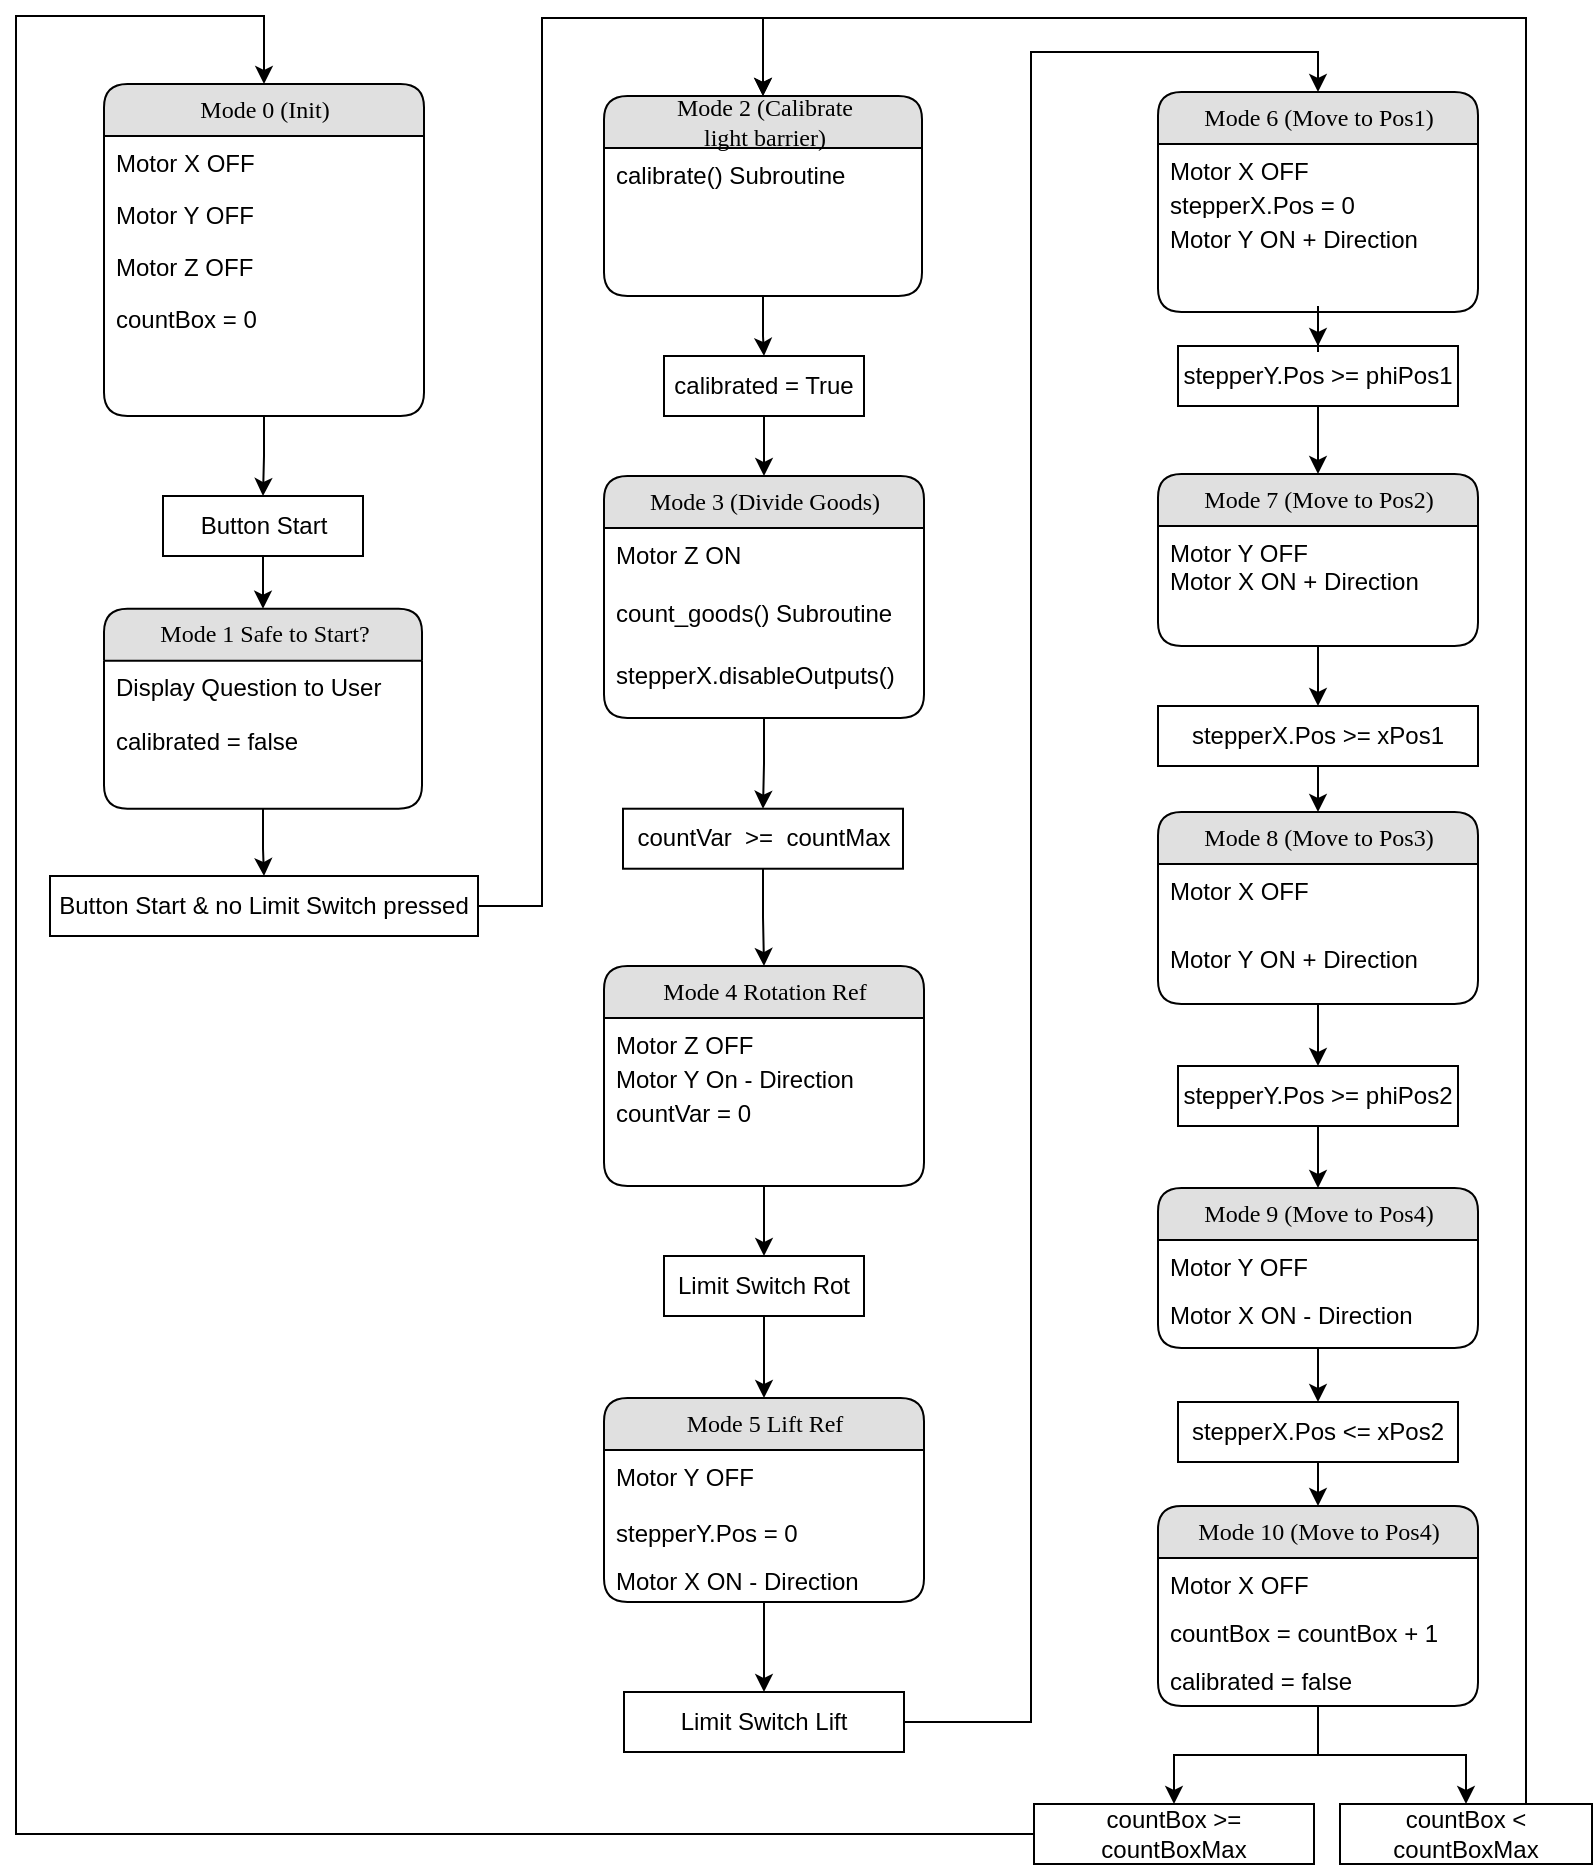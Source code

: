 <mxfile version="20.5.3" type="device"><diagram id="kKHLr9N3LMTWPFAltLq4" name="Seite-1"><mxGraphModel dx="793" dy="424" grid="0" gridSize="10" guides="1" tooltips="1" connect="1" arrows="1" fold="0" page="1" pageScale="1" pageWidth="3300" pageHeight="4681" math="0" shadow="0"><root><mxCell id="0"/><mxCell id="1" parent="0"/><mxCell id="L7xNBprmSxnHH5wMa5go-1" value="" style="group" parent="1" vertex="1" connectable="0"><mxGeometry x="130" y="194" width="160" height="166" as="geometry"/></mxCell><mxCell id="L7xNBprmSxnHH5wMa5go-2" value="Mode 0 (Init)" style="swimlane;html=1;fontStyle=0;childLayout=stackLayout;horizontal=1;startSize=26;fillColor=#e0e0e0;horizontalStack=0;resizeParent=1;resizeLast=0;collapsible=1;marginBottom=0;swimlaneFillColor=#ffffff;align=center;rounded=1;shadow=0;comic=0;labelBackgroundColor=none;strokeWidth=1;fontFamily=Verdana;fontSize=12" parent="L7xNBprmSxnHH5wMa5go-1" vertex="1"><mxGeometry width="160" height="166" as="geometry"/></mxCell><mxCell id="L7xNBprmSxnHH5wMa5go-3" value="Motor X OFF" style="text;html=1;strokeColor=none;fillColor=none;spacingLeft=4;spacingRight=4;whiteSpace=wrap;overflow=hidden;rotatable=0;points=[[0,0.5],[1,0.5]];portConstraint=eastwest;" parent="L7xNBprmSxnHH5wMa5go-2" vertex="1"><mxGeometry y="26" width="160" height="26" as="geometry"/></mxCell><mxCell id="L7xNBprmSxnHH5wMa5go-4" value="Motor Y OFF" style="text;html=1;strokeColor=none;fillColor=none;spacingLeft=4;spacingRight=4;whiteSpace=wrap;overflow=hidden;rotatable=0;points=[[0,0.5],[1,0.5]];portConstraint=eastwest;" parent="L7xNBprmSxnHH5wMa5go-2" vertex="1"><mxGeometry y="52" width="160" height="26" as="geometry"/></mxCell><mxCell id="L7xNBprmSxnHH5wMa5go-5" value="Motor Z OFF" style="text;html=1;strokeColor=none;fillColor=none;spacingLeft=4;spacingRight=4;whiteSpace=wrap;overflow=hidden;rotatable=0;points=[[0,0.5],[1,0.5]];portConstraint=eastwest;" parent="L7xNBprmSxnHH5wMa5go-2" vertex="1"><mxGeometry y="78" width="160" height="26" as="geometry"/></mxCell><mxCell id="hb1QHLqvvnyP98BLe3R2-27" value="countBox = 0" style="text;html=1;strokeColor=none;fillColor=none;spacingLeft=4;spacingRight=4;whiteSpace=wrap;overflow=hidden;rotatable=0;points=[[0,0.5],[1,0.5]];portConstraint=eastwest;" parent="L7xNBprmSxnHH5wMa5go-2" vertex="1"><mxGeometry y="104" width="160" height="26" as="geometry"/></mxCell><mxCell id="L7xNBprmSxnHH5wMa5go-8" value="" style="group" parent="1" vertex="1" connectable="0"><mxGeometry x="380" y="390" width="160" height="121" as="geometry"/></mxCell><mxCell id="L7xNBprmSxnHH5wMa5go-9" value="Mode 3 (Divide Goods)" style="swimlane;html=1;fontStyle=0;childLayout=stackLayout;horizontal=1;startSize=26;fillColor=#e0e0e0;horizontalStack=0;resizeParent=1;resizeLast=0;collapsible=1;marginBottom=0;swimlaneFillColor=#ffffff;align=center;rounded=1;shadow=0;comic=0;labelBackgroundColor=none;strokeWidth=1;fontFamily=Verdana;fontSize=12" parent="L7xNBprmSxnHH5wMa5go-8" vertex="1"><mxGeometry width="160" height="121" as="geometry"/></mxCell><mxCell id="L7xNBprmSxnHH5wMa5go-10" value="Motor Z ON" style="text;html=1;strokeColor=none;fillColor=none;spacingLeft=4;spacingRight=4;whiteSpace=wrap;overflow=hidden;rotatable=0;points=[[0,0.5],[1,0.5]];portConstraint=eastwest;" parent="L7xNBprmSxnHH5wMa5go-9" vertex="1"><mxGeometry y="26" width="160" height="29.295" as="geometry"/></mxCell><mxCell id="L7xNBprmSxnHH5wMa5go-12" value="count_goods() Subroutine" style="text;html=1;strokeColor=none;fillColor=none;spacingLeft=4;spacingRight=4;whiteSpace=wrap;overflow=hidden;rotatable=0;points=[[0,0.5],[1,0.5]];portConstraint=eastwest;" parent="L7xNBprmSxnHH5wMa5go-9" vertex="1"><mxGeometry y="55.295" width="160" height="30.721" as="geometry"/></mxCell><mxCell id="0xy9OSa-Pp5hzbdrx6O_-5" value="stepperX.disableOutputs()" style="text;html=1;strokeColor=none;fillColor=none;spacingLeft=4;spacingRight=4;whiteSpace=wrap;overflow=hidden;rotatable=0;points=[[0,0.5],[1,0.5]];portConstraint=eastwest;" vertex="1" parent="L7xNBprmSxnHH5wMa5go-9"><mxGeometry y="86.016" width="160" height="30.721" as="geometry"/></mxCell><mxCell id="L7xNBprmSxnHH5wMa5go-13" style="edgeStyle=orthogonalEdgeStyle;rounded=0;orthogonalLoop=1;jettySize=auto;html=1;entryX=0.5;entryY=0;entryDx=0;entryDy=0;" parent="1" source="L7xNBprmSxnHH5wMa5go-14" target="L7xNBprmSxnHH5wMa5go-9" edge="1"><mxGeometry relative="1" as="geometry"/></mxCell><mxCell id="L7xNBprmSxnHH5wMa5go-14" value="calibrated = True" style="rounded=0;whiteSpace=wrap;html=1;" parent="1" vertex="1"><mxGeometry x="410" y="330" width="100" height="30" as="geometry"/></mxCell><mxCell id="hb1QHLqvvnyP98BLe3R2-5" style="edgeStyle=orthogonalEdgeStyle;rounded=0;orthogonalLoop=1;jettySize=auto;html=1;entryX=0.5;entryY=0;entryDx=0;entryDy=0;" parent="1" source="L7xNBprmSxnHH5wMa5go-21" target="L7xNBprmSxnHH5wMa5go-109" edge="1"><mxGeometry relative="1" as="geometry"/></mxCell><mxCell id="L7xNBprmSxnHH5wMa5go-21" value="countVar&amp;nbsp; &amp;gt;=&amp;nbsp; countMax" style="rounded=0;whiteSpace=wrap;html=1;" parent="1" vertex="1"><mxGeometry x="389.5" y="556.36" width="140" height="30" as="geometry"/></mxCell><mxCell id="L7xNBprmSxnHH5wMa5go-22" style="edgeStyle=orthogonalEdgeStyle;rounded=0;orthogonalLoop=1;jettySize=auto;html=1;exitX=0.5;exitY=1;exitDx=0;exitDy=0;" parent="1" source="L7xNBprmSxnHH5wMa5go-9" target="L7xNBprmSxnHH5wMa5go-21" edge="1"><mxGeometry relative="1" as="geometry"/></mxCell><mxCell id="L7xNBprmSxnHH5wMa5go-24" value="" style="group" parent="1" vertex="1" connectable="0"><mxGeometry x="380" y="200" width="159" height="100" as="geometry"/></mxCell><mxCell id="L7xNBprmSxnHH5wMa5go-25" value="Mode 2 (Calibrate &lt;br&gt;light barrier)" style="swimlane;html=1;fontStyle=0;childLayout=stackLayout;horizontal=1;startSize=26;fillColor=#e0e0e0;horizontalStack=0;resizeParent=1;resizeLast=0;collapsible=1;marginBottom=0;swimlaneFillColor=#ffffff;align=center;rounded=1;shadow=0;comic=0;labelBackgroundColor=none;strokeWidth=1;fontFamily=Verdana;fontSize=12" parent="L7xNBprmSxnHH5wMa5go-24" vertex="1"><mxGeometry width="159" height="100.0" as="geometry"/></mxCell><mxCell id="hb1QHLqvvnyP98BLe3R2-18" value="calibrate() Subroutine" style="text;html=1;strokeColor=none;fillColor=none;spacingLeft=4;spacingRight=4;whiteSpace=wrap;overflow=hidden;rotatable=0;points=[[0,0.5],[1,0.5]];portConstraint=eastwest;" parent="L7xNBprmSxnHH5wMa5go-25" vertex="1"><mxGeometry y="26" width="159" height="27" as="geometry"/></mxCell><mxCell id="L7xNBprmSxnHH5wMa5go-130" style="edgeStyle=orthogonalEdgeStyle;rounded=0;orthogonalLoop=1;jettySize=auto;html=1;entryX=0.5;entryY=0;entryDx=0;entryDy=0;" parent="1" source="L7xNBprmSxnHH5wMa5go-28" target="L7xNBprmSxnHH5wMa5go-128" edge="1"><mxGeometry relative="1" as="geometry"/></mxCell><mxCell id="L7xNBprmSxnHH5wMa5go-28" value="Button Start" style="rounded=0;whiteSpace=wrap;html=1;" parent="1" vertex="1"><mxGeometry x="159.5" y="400" width="100" height="30" as="geometry"/></mxCell><mxCell id="L7xNBprmSxnHH5wMa5go-29" style="edgeStyle=orthogonalEdgeStyle;rounded=0;orthogonalLoop=1;jettySize=auto;html=1;" parent="1" source="L7xNBprmSxnHH5wMa5go-2" target="L7xNBprmSxnHH5wMa5go-28" edge="1"><mxGeometry relative="1" as="geometry"/></mxCell><mxCell id="L7xNBprmSxnHH5wMa5go-30" style="edgeStyle=orthogonalEdgeStyle;rounded=0;orthogonalLoop=1;jettySize=auto;html=1;entryX=0.5;entryY=0;entryDx=0;entryDy=0;" parent="1" source="L7xNBprmSxnHH5wMa5go-25" target="L7xNBprmSxnHH5wMa5go-14" edge="1"><mxGeometry relative="1" as="geometry"/></mxCell><mxCell id="hb1QHLqvvnyP98BLe3R2-15" style="edgeStyle=orthogonalEdgeStyle;rounded=0;orthogonalLoop=1;jettySize=auto;html=1;entryX=0.5;entryY=0;entryDx=0;entryDy=0;" parent="1" source="L7xNBprmSxnHH5wMa5go-73" target="L7xNBprmSxnHH5wMa5go-76" edge="1"><mxGeometry relative="1" as="geometry"/></mxCell><mxCell id="L7xNBprmSxnHH5wMa5go-73" value="stepperY.Pos &amp;gt;= phiPos1" style="rounded=0;whiteSpace=wrap;html=1;" parent="1" vertex="1"><mxGeometry x="667" y="325" width="140" height="30" as="geometry"/></mxCell><mxCell id="L7xNBprmSxnHH5wMa5go-75" value="" style="group" parent="1" vertex="1" connectable="0"><mxGeometry x="657" y="389" width="160" height="86" as="geometry"/></mxCell><mxCell id="L7xNBprmSxnHH5wMa5go-76" value="Mode 7 (Move to Pos2)" style="swimlane;html=1;fontStyle=0;childLayout=stackLayout;horizontal=1;startSize=26;fillColor=#e0e0e0;horizontalStack=0;resizeParent=1;resizeLast=0;collapsible=1;marginBottom=0;swimlaneFillColor=#ffffff;align=center;rounded=1;shadow=0;comic=0;labelBackgroundColor=none;strokeWidth=1;fontFamily=Verdana;fontSize=12" parent="L7xNBprmSxnHH5wMa5go-75" vertex="1"><mxGeometry width="160" height="86.0" as="geometry"/></mxCell><mxCell id="L7xNBprmSxnHH5wMa5go-77" value="Motor Y OFF&lt;br style=&quot;font-size: 12px;&quot;&gt;Motor X ON + Direction" style="text;html=1;strokeColor=none;fillColor=none;spacingLeft=4;spacingRight=4;whiteSpace=wrap;overflow=hidden;rotatable=0;points=[[0,0.5],[1,0.5]];portConstraint=eastwest;fontSize=12;spacingBottom=2;" parent="L7xNBprmSxnHH5wMa5go-76" vertex="1"><mxGeometry y="26" width="160" height="34.4" as="geometry"/></mxCell><mxCell id="L7xNBprmSxnHH5wMa5go-78" value="" style="group" parent="1" vertex="1" connectable="0"><mxGeometry x="657" y="605" width="160" height="90" as="geometry"/></mxCell><mxCell id="L7xNBprmSxnHH5wMa5go-79" value="Mode 8 (Move to Pos3)" style="swimlane;html=1;fontStyle=0;childLayout=stackLayout;horizontal=1;startSize=26;fillColor=#e0e0e0;horizontalStack=0;resizeParent=1;resizeLast=0;collapsible=1;marginBottom=0;swimlaneFillColor=#ffffff;align=center;rounded=1;shadow=0;comic=0;labelBackgroundColor=none;strokeWidth=1;fontFamily=Verdana;fontSize=12" parent="L7xNBprmSxnHH5wMa5go-78" vertex="1"><mxGeometry y="-47" width="160" height="96" as="geometry"/></mxCell><mxCell id="L7xNBprmSxnHH5wMa5go-80" value="Motor X OFF" style="text;html=1;strokeColor=none;fillColor=none;spacingLeft=4;spacingRight=4;whiteSpace=wrap;overflow=hidden;rotatable=0;points=[[0,0.5],[1,0.5]];portConstraint=eastwest;" parent="L7xNBprmSxnHH5wMa5go-79" vertex="1"><mxGeometry y="26" width="160" height="34.1" as="geometry"/></mxCell><mxCell id="L7xNBprmSxnHH5wMa5go-81" value="Motor Y ON + Direction" style="text;html=1;strokeColor=none;fillColor=none;spacingLeft=4;spacingRight=4;whiteSpace=wrap;overflow=hidden;rotatable=0;points=[[0,0.5],[1,0.5]];portConstraint=eastwest;" parent="L7xNBprmSxnHH5wMa5go-79" vertex="1"><mxGeometry y="60.1" width="160" height="29.9" as="geometry"/></mxCell><mxCell id="L7xNBprmSxnHH5wMa5go-82" style="edgeStyle=orthogonalEdgeStyle;rounded=0;orthogonalLoop=1;jettySize=auto;html=1;entryX=0.5;entryY=0;entryDx=0;entryDy=0;" parent="1" source="L7xNBprmSxnHH5wMa5go-83" target="L7xNBprmSxnHH5wMa5go-79" edge="1"><mxGeometry relative="1" as="geometry"/></mxCell><mxCell id="L7xNBprmSxnHH5wMa5go-83" value="stepperX.Pos &amp;gt;= xPos1" style="rounded=0;whiteSpace=wrap;html=1;" parent="1" vertex="1"><mxGeometry x="657" y="505" width="160" height="30" as="geometry"/></mxCell><mxCell id="L7xNBprmSxnHH5wMa5go-88" style="edgeStyle=orthogonalEdgeStyle;rounded=0;orthogonalLoop=1;jettySize=auto;html=1;" parent="1" source="L7xNBprmSxnHH5wMa5go-89" target="L7xNBprmSxnHH5wMa5go-85" edge="1"><mxGeometry relative="1" as="geometry"/></mxCell><mxCell id="L7xNBprmSxnHH5wMa5go-89" value="stepperY.Pos &amp;gt;= phiPos2" style="rounded=0;whiteSpace=wrap;html=1;" parent="1" vertex="1"><mxGeometry x="667" y="685" width="140" height="30" as="geometry"/></mxCell><mxCell id="L7xNBprmSxnHH5wMa5go-90" style="edgeStyle=orthogonalEdgeStyle;rounded=0;orthogonalLoop=1;jettySize=auto;html=1;exitX=0.5;exitY=1;exitDx=0;exitDy=0;" parent="1" source="L7xNBprmSxnHH5wMa5go-79" target="L7xNBprmSxnHH5wMa5go-89" edge="1"><mxGeometry relative="1" as="geometry"/></mxCell><mxCell id="hb1QHLqvvnyP98BLe3R2-29" style="edgeStyle=orthogonalEdgeStyle;rounded=0;orthogonalLoop=1;jettySize=auto;html=1;entryX=0.5;entryY=0;entryDx=0;entryDy=0;" parent="1" source="L7xNBprmSxnHH5wMa5go-92" target="hb1QHLqvvnyP98BLe3R2-24" edge="1"><mxGeometry relative="1" as="geometry"/></mxCell><mxCell id="L7xNBprmSxnHH5wMa5go-92" value="stepperX.Pos &amp;lt;= xPos2" style="rounded=0;whiteSpace=wrap;html=1;" parent="1" vertex="1"><mxGeometry x="667" y="853" width="140" height="30" as="geometry"/></mxCell><mxCell id="L7xNBprmSxnHH5wMa5go-93" style="edgeStyle=orthogonalEdgeStyle;rounded=0;orthogonalLoop=1;jettySize=auto;html=1;entryX=0.5;entryY=0;entryDx=0;entryDy=0;" parent="1" source="L7xNBprmSxnHH5wMa5go-85" target="L7xNBprmSxnHH5wMa5go-92" edge="1"><mxGeometry relative="1" as="geometry"/></mxCell><mxCell id="L7xNBprmSxnHH5wMa5go-101" style="edgeStyle=orthogonalEdgeStyle;rounded=0;orthogonalLoop=1;jettySize=auto;html=1;entryX=0.5;entryY=0;entryDx=0;entryDy=0;fontSize=12;" parent="1" source="L7xNBprmSxnHH5wMa5go-76" target="L7xNBprmSxnHH5wMa5go-83" edge="1"><mxGeometry relative="1" as="geometry"/></mxCell><mxCell id="L7xNBprmSxnHH5wMa5go-108" value="" style="group" parent="1" vertex="1" connectable="0"><mxGeometry x="380" y="635" width="160" height="110" as="geometry"/></mxCell><mxCell id="L7xNBprmSxnHH5wMa5go-109" value="Mode 4 Rotation Ref" style="swimlane;html=1;fontStyle=0;childLayout=stackLayout;horizontal=1;startSize=26;fillColor=#e0e0e0;horizontalStack=0;resizeParent=1;resizeLast=0;collapsible=1;marginBottom=0;swimlaneFillColor=#ffffff;align=center;rounded=1;shadow=0;comic=0;labelBackgroundColor=none;strokeWidth=1;fontFamily=Verdana;fontSize=12" parent="L7xNBprmSxnHH5wMa5go-108" vertex="1"><mxGeometry width="160" height="110.0" as="geometry"/></mxCell><mxCell id="L7xNBprmSxnHH5wMa5go-110" value="Motor Z OFF" style="text;html=1;strokeColor=none;fillColor=none;spacingLeft=4;spacingRight=4;whiteSpace=wrap;overflow=hidden;rotatable=0;points=[[0,0.5],[1,0.5]];portConstraint=eastwest;" parent="L7xNBprmSxnHH5wMa5go-109" vertex="1"><mxGeometry y="26" width="160" height="17.229" as="geometry"/></mxCell><mxCell id="hb1QHLqvvnyP98BLe3R2-4" value="Motor Y On - Direction" style="text;html=1;strokeColor=none;fillColor=none;spacingLeft=4;spacingRight=4;whiteSpace=wrap;overflow=hidden;rotatable=0;points=[[0,0.5],[1,0.5]];portConstraint=eastwest;" parent="L7xNBprmSxnHH5wMa5go-109" vertex="1"><mxGeometry y="43.229" width="160" height="17.229" as="geometry"/></mxCell><mxCell id="hb1QHLqvvnyP98BLe3R2-3" value="countVar = 0" style="text;html=1;strokeColor=none;fillColor=none;spacingLeft=4;spacingRight=4;whiteSpace=wrap;overflow=hidden;rotatable=0;points=[[0,0.5],[1,0.5]];portConstraint=eastwest;" parent="L7xNBprmSxnHH5wMa5go-109" vertex="1"><mxGeometry y="60.458" width="160" height="17.229" as="geometry"/></mxCell><mxCell id="L7xNBprmSxnHH5wMa5go-118" value="" style="group" parent="1" vertex="1" connectable="0"><mxGeometry x="380" y="851" width="160" height="102" as="geometry"/></mxCell><mxCell id="L7xNBprmSxnHH5wMa5go-119" value="Mode 5 Lift Ref" style="swimlane;html=1;fontStyle=0;childLayout=stackLayout;horizontal=1;startSize=26;fillColor=#e0e0e0;horizontalStack=0;resizeParent=1;resizeLast=0;collapsible=1;marginBottom=0;swimlaneFillColor=#ffffff;align=center;rounded=1;shadow=0;comic=0;labelBackgroundColor=none;strokeWidth=1;fontFamily=Verdana;fontSize=12" parent="L7xNBprmSxnHH5wMa5go-118" vertex="1"><mxGeometry width="160" height="102" as="geometry"/></mxCell><mxCell id="L7xNBprmSxnHH5wMa5go-120" value="Motor Y OFF" style="text;html=1;strokeColor=none;fillColor=none;spacingLeft=4;spacingRight=4;whiteSpace=wrap;overflow=hidden;rotatable=0;points=[[0,0.5],[1,0.5]];portConstraint=eastwest;" parent="L7xNBprmSxnHH5wMa5go-119" vertex="1"><mxGeometry y="26" width="160" height="28" as="geometry"/></mxCell><mxCell id="L7xNBprmSxnHH5wMa5go-121" value="stepperY.Pos = 0" style="text;html=1;strokeColor=none;fillColor=none;spacingLeft=4;spacingRight=4;whiteSpace=wrap;overflow=hidden;rotatable=0;points=[[0,0.5],[1,0.5]];portConstraint=eastwest;" parent="L7xNBprmSxnHH5wMa5go-119" vertex="1"><mxGeometry y="54" width="160" height="24.02" as="geometry"/></mxCell><mxCell id="L7xNBprmSxnHH5wMa5go-122" value="Motor X ON - Direction" style="text;html=1;strokeColor=none;fillColor=none;spacingLeft=4;spacingRight=4;whiteSpace=wrap;overflow=hidden;rotatable=0;points=[[0,0.5],[1,0.5]];portConstraint=eastwest;" parent="L7xNBprmSxnHH5wMa5go-119" vertex="1"><mxGeometry y="78.02" width="160" height="21.05" as="geometry"/></mxCell><mxCell id="hb1QHLqvvnyP98BLe3R2-1" style="edgeStyle=orthogonalEdgeStyle;rounded=0;orthogonalLoop=1;jettySize=auto;html=1;" parent="1" source="L7xNBprmSxnHH5wMa5go-123" target="L7xNBprmSxnHH5wMa5go-119" edge="1"><mxGeometry relative="1" as="geometry"/></mxCell><mxCell id="L7xNBprmSxnHH5wMa5go-123" value="Limit Switch Rot" style="rounded=0;whiteSpace=wrap;html=1;" parent="1" vertex="1"><mxGeometry x="410" y="780" width="100" height="30" as="geometry"/></mxCell><mxCell id="L7xNBprmSxnHH5wMa5go-127" value="" style="group" parent="1" vertex="1" connectable="0"><mxGeometry x="130" y="456.36" width="159" height="100" as="geometry"/></mxCell><mxCell id="L7xNBprmSxnHH5wMa5go-128" value="Mode 1 Safe to Start?" style="swimlane;html=1;fontStyle=0;childLayout=stackLayout;horizontal=1;startSize=26;fillColor=#e0e0e0;horizontalStack=0;resizeParent=1;resizeLast=0;collapsible=1;marginBottom=0;swimlaneFillColor=#ffffff;align=center;rounded=1;shadow=0;comic=0;labelBackgroundColor=none;strokeWidth=1;fontFamily=Verdana;fontSize=12" parent="L7xNBprmSxnHH5wMa5go-127" vertex="1"><mxGeometry width="159" height="100.0" as="geometry"/></mxCell><mxCell id="L7xNBprmSxnHH5wMa5go-129" value="Display Question to User" style="text;html=1;strokeColor=none;fillColor=none;spacingLeft=4;spacingRight=4;whiteSpace=wrap;overflow=hidden;rotatable=0;points=[[0,0.5],[1,0.5]];portConstraint=eastwest;" parent="L7xNBprmSxnHH5wMa5go-128" vertex="1"><mxGeometry y="26" width="159" height="27" as="geometry"/></mxCell><mxCell id="0xy9OSa-Pp5hzbdrx6O_-4" value="calibrated = false" style="text;html=1;strokeColor=none;fillColor=none;spacingLeft=4;spacingRight=4;whiteSpace=wrap;overflow=hidden;rotatable=0;points=[[0,0.5],[1,0.5]];portConstraint=eastwest;" vertex="1" parent="L7xNBprmSxnHH5wMa5go-128"><mxGeometry y="53" width="159" height="15.663" as="geometry"/></mxCell><mxCell id="0xy9OSa-Pp5hzbdrx6O_-1" style="edgeStyle=orthogonalEdgeStyle;rounded=0;orthogonalLoop=1;jettySize=auto;html=1;entryX=0.5;entryY=0;entryDx=0;entryDy=0;" edge="1" parent="1" source="L7xNBprmSxnHH5wMa5go-131" target="L7xNBprmSxnHH5wMa5go-25"><mxGeometry relative="1" as="geometry"><Array as="points"><mxPoint x="349" y="605"/><mxPoint x="349" y="161"/><mxPoint x="459" y="161"/></Array></mxGeometry></mxCell><mxCell id="L7xNBprmSxnHH5wMa5go-131" value="Button Start &amp;amp; no Limit Switch pressed" style="rounded=0;whiteSpace=wrap;html=1;" parent="1" vertex="1"><mxGeometry x="103" y="590" width="214" height="30" as="geometry"/></mxCell><mxCell id="L7xNBprmSxnHH5wMa5go-132" style="edgeStyle=orthogonalEdgeStyle;rounded=0;orthogonalLoop=1;jettySize=auto;html=1;entryX=0.5;entryY=0;entryDx=0;entryDy=0;" parent="1" source="L7xNBprmSxnHH5wMa5go-128" target="L7xNBprmSxnHH5wMa5go-131" edge="1"><mxGeometry relative="1" as="geometry"/></mxCell><mxCell id="hb1QHLqvvnyP98BLe3R2-6" value="" style="group" parent="1" vertex="1" connectable="0"><mxGeometry x="657" y="198" width="160" height="110" as="geometry"/></mxCell><mxCell id="hb1QHLqvvnyP98BLe3R2-7" value="Mode 6 (Move to Pos1)" style="swimlane;html=1;fontStyle=0;childLayout=stackLayout;horizontal=1;startSize=26;fillColor=#e0e0e0;horizontalStack=0;resizeParent=1;resizeLast=0;collapsible=1;marginBottom=0;swimlaneFillColor=#ffffff;align=center;rounded=1;shadow=0;comic=0;labelBackgroundColor=none;strokeWidth=1;fontFamily=Verdana;fontSize=12" parent="hb1QHLqvvnyP98BLe3R2-6" vertex="1"><mxGeometry width="160" height="110.0" as="geometry"/></mxCell><mxCell id="hb1QHLqvvnyP98BLe3R2-8" value="Motor X OFF" style="text;html=1;strokeColor=none;fillColor=none;spacingLeft=4;spacingRight=4;whiteSpace=wrap;overflow=hidden;rotatable=0;points=[[0,0.5],[1,0.5]];portConstraint=eastwest;" parent="hb1QHLqvvnyP98BLe3R2-7" vertex="1"><mxGeometry y="26" width="160" height="17.229" as="geometry"/></mxCell><mxCell id="hb1QHLqvvnyP98BLe3R2-9" value="stepperX.Pos = 0" style="text;html=1;strokeColor=none;fillColor=none;spacingLeft=4;spacingRight=4;whiteSpace=wrap;overflow=hidden;rotatable=0;points=[[0,0.5],[1,0.5]];portConstraint=eastwest;" parent="hb1QHLqvvnyP98BLe3R2-7" vertex="1"><mxGeometry y="43.229" width="160" height="16.77" as="geometry"/></mxCell><mxCell id="hb1QHLqvvnyP98BLe3R2-10" value="Motor Y ON + Direction" style="text;html=1;strokeColor=none;fillColor=none;spacingLeft=4;spacingRight=4;whiteSpace=wrap;overflow=hidden;rotatable=0;points=[[0,0.5],[1,0.5]];portConstraint=eastwest;" parent="hb1QHLqvvnyP98BLe3R2-7" vertex="1"><mxGeometry y="59.999" width="160" height="16.77" as="geometry"/></mxCell><mxCell id="hb1QHLqvvnyP98BLe3R2-14" style="edgeStyle=orthogonalEdgeStyle;rounded=0;orthogonalLoop=1;jettySize=auto;html=1;entryX=0.5;entryY=0;entryDx=0;entryDy=0;" parent="1" source="hb1QHLqvvnyP98BLe3R2-12" target="hb1QHLqvvnyP98BLe3R2-7" edge="1"><mxGeometry relative="1" as="geometry"/></mxCell><mxCell id="hb1QHLqvvnyP98BLe3R2-12" value="Limit Switch Lift" style="rounded=0;whiteSpace=wrap;html=1;" parent="1" vertex="1"><mxGeometry x="390" y="998" width="140" height="30" as="geometry"/></mxCell><mxCell id="hb1QHLqvvnyP98BLe3R2-13" style="edgeStyle=orthogonalEdgeStyle;rounded=0;orthogonalLoop=1;jettySize=auto;html=1;entryX=0.5;entryY=0;entryDx=0;entryDy=0;" parent="1" source="L7xNBprmSxnHH5wMa5go-119" target="hb1QHLqvvnyP98BLe3R2-12" edge="1"><mxGeometry relative="1" as="geometry"/></mxCell><mxCell id="hb1QHLqvvnyP98BLe3R2-16" style="edgeStyle=orthogonalEdgeStyle;rounded=0;orthogonalLoop=1;jettySize=auto;html=1;entryX=0.5;entryY=0;entryDx=0;entryDy=0;" parent="1" source="hb1QHLqvvnyP98BLe3R2-7" target="L7xNBprmSxnHH5wMa5go-73" edge="1"><mxGeometry relative="1" as="geometry"/></mxCell><mxCell id="L7xNBprmSxnHH5wMa5go-85" value="Mode 9 (Move to Pos4)" style="swimlane;html=1;fontStyle=0;childLayout=stackLayout;horizontal=1;startSize=26;fillColor=#e0e0e0;horizontalStack=0;resizeParent=1;resizeLast=0;collapsible=1;marginBottom=0;swimlaneFillColor=#ffffff;align=center;rounded=1;shadow=0;comic=0;labelBackgroundColor=none;strokeWidth=1;fontFamily=Verdana;fontSize=12" parent="1" vertex="1"><mxGeometry x="657" y="746" width="160" height="80" as="geometry"/></mxCell><mxCell id="L7xNBprmSxnHH5wMa5go-86" value="Motor Y OFF" style="text;html=1;strokeColor=none;fillColor=none;spacingLeft=4;spacingRight=4;whiteSpace=wrap;overflow=hidden;rotatable=0;points=[[0,0.5],[1,0.5]];portConstraint=eastwest;" parent="L7xNBprmSxnHH5wMa5go-85" vertex="1"><mxGeometry y="26" width="160" height="24" as="geometry"/></mxCell><mxCell id="L7xNBprmSxnHH5wMa5go-87" value="Motor X ON - Direction" style="text;html=1;strokeColor=none;fillColor=none;spacingLeft=4;spacingRight=4;whiteSpace=wrap;overflow=hidden;rotatable=0;points=[[0,0.5],[1,0.5]];portConstraint=eastwest;" parent="L7xNBprmSxnHH5wMa5go-85" vertex="1"><mxGeometry y="50" width="160" height="29.9" as="geometry"/></mxCell><mxCell id="hb1QHLqvvnyP98BLe3R2-20" style="edgeStyle=orthogonalEdgeStyle;rounded=0;orthogonalLoop=1;jettySize=auto;html=1;entryX=0.5;entryY=0;entryDx=0;entryDy=0;" parent="1" source="L7xNBprmSxnHH5wMa5go-109" target="L7xNBprmSxnHH5wMa5go-123" edge="1"><mxGeometry relative="1" as="geometry"/></mxCell><mxCell id="hb1QHLqvvnyP98BLe3R2-35" style="edgeStyle=orthogonalEdgeStyle;rounded=0;orthogonalLoop=1;jettySize=auto;html=1;entryX=0.5;entryY=0;entryDx=0;entryDy=0;" parent="1" source="hb1QHLqvvnyP98BLe3R2-22" target="L7xNBprmSxnHH5wMa5go-2" edge="1"><mxGeometry relative="1" as="geometry"><Array as="points"><mxPoint x="86" y="1069"/><mxPoint x="86" y="160"/><mxPoint x="210" y="160"/></Array></mxGeometry></mxCell><mxCell id="hb1QHLqvvnyP98BLe3R2-22" value="countBox &amp;gt;= countBoxMax" style="rounded=0;whiteSpace=wrap;html=1;" parent="1" vertex="1"><mxGeometry x="595" y="1054" width="140" height="30" as="geometry"/></mxCell><mxCell id="hb1QHLqvvnyP98BLe3R2-23" style="edgeStyle=orthogonalEdgeStyle;rounded=0;orthogonalLoop=1;jettySize=auto;html=1;entryX=0.5;entryY=0;entryDx=0;entryDy=0;" parent="1" source="hb1QHLqvvnyP98BLe3R2-24" target="hb1QHLqvvnyP98BLe3R2-22" edge="1"><mxGeometry relative="1" as="geometry"/></mxCell><mxCell id="hb1QHLqvvnyP98BLe3R2-24" value="Mode 10 (Move to Pos4)" style="swimlane;html=1;fontStyle=0;childLayout=stackLayout;horizontal=1;startSize=26;fillColor=#e0e0e0;horizontalStack=0;resizeParent=1;resizeLast=0;collapsible=1;marginBottom=0;swimlaneFillColor=#ffffff;align=center;rounded=1;shadow=0;comic=0;labelBackgroundColor=none;strokeWidth=1;fontFamily=Verdana;fontSize=12" parent="1" vertex="1"><mxGeometry x="657" y="905" width="160" height="100" as="geometry"/></mxCell><mxCell id="hb1QHLqvvnyP98BLe3R2-25" value="Motor X OFF" style="text;html=1;strokeColor=none;fillColor=none;spacingLeft=4;spacingRight=4;whiteSpace=wrap;overflow=hidden;rotatable=0;points=[[0,0.5],[1,0.5]];portConstraint=eastwest;" parent="hb1QHLqvvnyP98BLe3R2-24" vertex="1"><mxGeometry y="26" width="160" height="24" as="geometry"/></mxCell><mxCell id="hb1QHLqvvnyP98BLe3R2-30" value="countBox = countBox + 1" style="text;html=1;strokeColor=none;fillColor=none;spacingLeft=4;spacingRight=4;whiteSpace=wrap;overflow=hidden;rotatable=0;points=[[0,0.5],[1,0.5]];portConstraint=eastwest;" parent="hb1QHLqvvnyP98BLe3R2-24" vertex="1"><mxGeometry y="50" width="160" height="24" as="geometry"/></mxCell><mxCell id="0xy9OSa-Pp5hzbdrx6O_-3" value="calibrated = false" style="text;html=1;strokeColor=none;fillColor=none;spacingLeft=4;spacingRight=4;whiteSpace=wrap;overflow=hidden;rotatable=0;points=[[0,0.5],[1,0.5]];portConstraint=eastwest;" vertex="1" parent="hb1QHLqvvnyP98BLe3R2-24"><mxGeometry y="74" width="160" height="24" as="geometry"/></mxCell><mxCell id="0xy9OSa-Pp5hzbdrx6O_-2" style="edgeStyle=orthogonalEdgeStyle;rounded=0;orthogonalLoop=1;jettySize=auto;html=1;entryX=0.5;entryY=0;entryDx=0;entryDy=0;" edge="1" parent="1" source="hb1QHLqvvnyP98BLe3R2-31" target="L7xNBprmSxnHH5wMa5go-25"><mxGeometry relative="1" as="geometry"><Array as="points"><mxPoint x="841" y="161"/><mxPoint x="460" y="161"/></Array></mxGeometry></mxCell><mxCell id="hb1QHLqvvnyP98BLe3R2-31" value="countBox &amp;lt; countBoxMax" style="rounded=0;whiteSpace=wrap;html=1;" parent="1" vertex="1"><mxGeometry x="748" y="1054" width="126" height="30" as="geometry"/></mxCell><mxCell id="hb1QHLqvvnyP98BLe3R2-33" style="edgeStyle=orthogonalEdgeStyle;rounded=0;orthogonalLoop=1;jettySize=auto;html=1;entryX=0.5;entryY=0;entryDx=0;entryDy=0;exitX=0.5;exitY=1;exitDx=0;exitDy=0;" parent="1" source="hb1QHLqvvnyP98BLe3R2-24" target="hb1QHLqvvnyP98BLe3R2-31" edge="1"><mxGeometry relative="1" as="geometry"><mxPoint x="747" y="1018" as="sourcePoint"/><mxPoint x="695" y="1064" as="targetPoint"/></mxGeometry></mxCell></root></mxGraphModel></diagram></mxfile>
